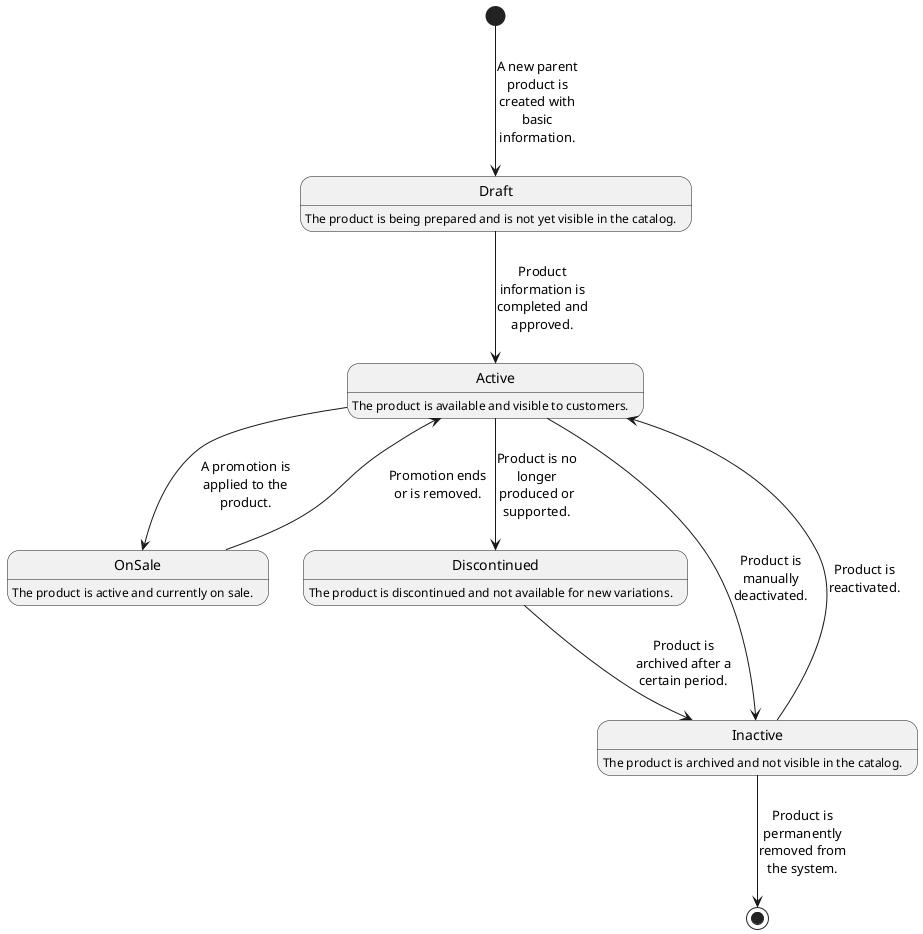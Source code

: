 @startuml ParentProduct
skinparam maxMessageSize 100
skinparam wrapWidth 400

[*] --> Draft : A new parent product is created with basic information.

Draft : The product is being prepared and is not yet visible in the catalog.
Draft --> Active : Product information is completed and approved.

Active : The product is available and visible to customers.
Active --> OnSale : A promotion is applied to the product.

OnSale : The product is active and currently on sale.
OnSale --> Active : Promotion ends or is removed.

Active --> Discontinued : Product is no longer produced or supported.

Discontinued : The product is discontinued and not available for new variations.
Discontinued --> Inactive : Product is archived after a certain period.

Active --> Inactive : Product is manually deactivated.

Inactive : The product is archived and not visible in the catalog.
Inactive --> Active : Product is reactivated.

Inactive --> [*] : Product is permanently removed from the system.

@enduml